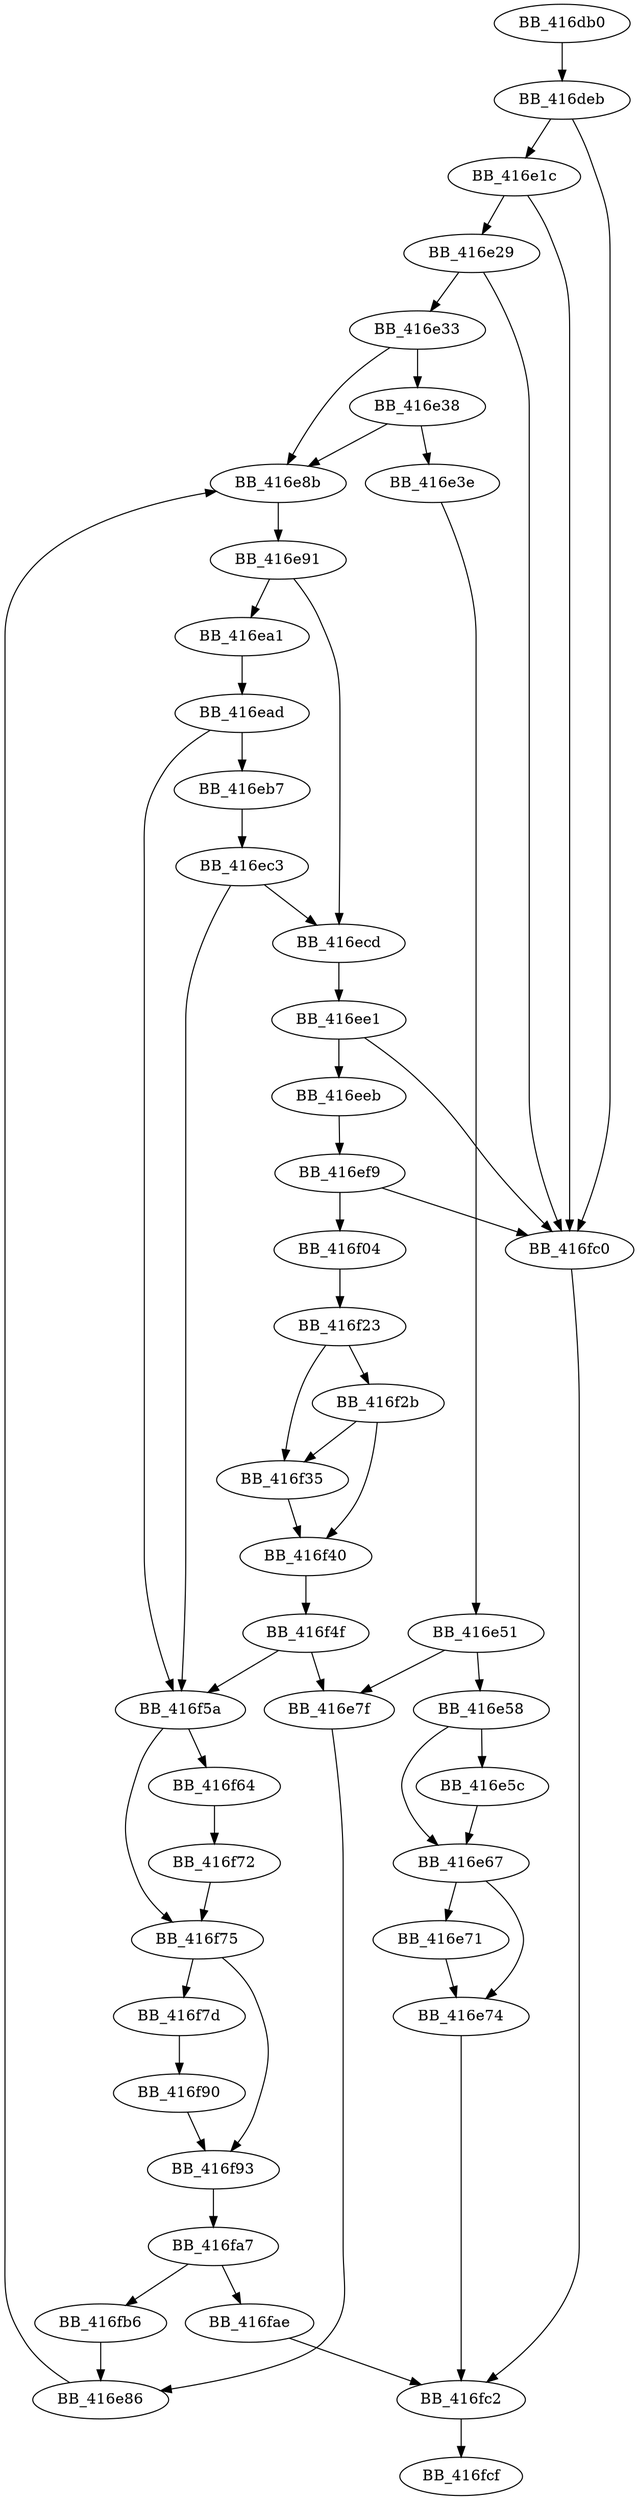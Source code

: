 DiGraph __expandlocale{
BB_416db0->BB_416deb
BB_416deb->BB_416e1c
BB_416deb->BB_416fc0
BB_416e1c->BB_416e29
BB_416e1c->BB_416fc0
BB_416e29->BB_416e33
BB_416e29->BB_416fc0
BB_416e33->BB_416e38
BB_416e33->BB_416e8b
BB_416e38->BB_416e3e
BB_416e38->BB_416e8b
BB_416e3e->BB_416e51
BB_416e51->BB_416e58
BB_416e51->BB_416e7f
BB_416e58->BB_416e5c
BB_416e58->BB_416e67
BB_416e5c->BB_416e67
BB_416e67->BB_416e71
BB_416e67->BB_416e74
BB_416e71->BB_416e74
BB_416e74->BB_416fc2
BB_416e7f->BB_416e86
BB_416e86->BB_416e8b
BB_416e8b->BB_416e91
BB_416e91->BB_416ea1
BB_416e91->BB_416ecd
BB_416ea1->BB_416ead
BB_416ead->BB_416eb7
BB_416ead->BB_416f5a
BB_416eb7->BB_416ec3
BB_416ec3->BB_416ecd
BB_416ec3->BB_416f5a
BB_416ecd->BB_416ee1
BB_416ee1->BB_416eeb
BB_416ee1->BB_416fc0
BB_416eeb->BB_416ef9
BB_416ef9->BB_416f04
BB_416ef9->BB_416fc0
BB_416f04->BB_416f23
BB_416f23->BB_416f2b
BB_416f23->BB_416f35
BB_416f2b->BB_416f35
BB_416f2b->BB_416f40
BB_416f35->BB_416f40
BB_416f40->BB_416f4f
BB_416f4f->BB_416e7f
BB_416f4f->BB_416f5a
BB_416f5a->BB_416f64
BB_416f5a->BB_416f75
BB_416f64->BB_416f72
BB_416f72->BB_416f75
BB_416f75->BB_416f7d
BB_416f75->BB_416f93
BB_416f7d->BB_416f90
BB_416f90->BB_416f93
BB_416f93->BB_416fa7
BB_416fa7->BB_416fae
BB_416fa7->BB_416fb6
BB_416fae->BB_416fc2
BB_416fb6->BB_416e86
BB_416fc0->BB_416fc2
BB_416fc2->BB_416fcf
}
